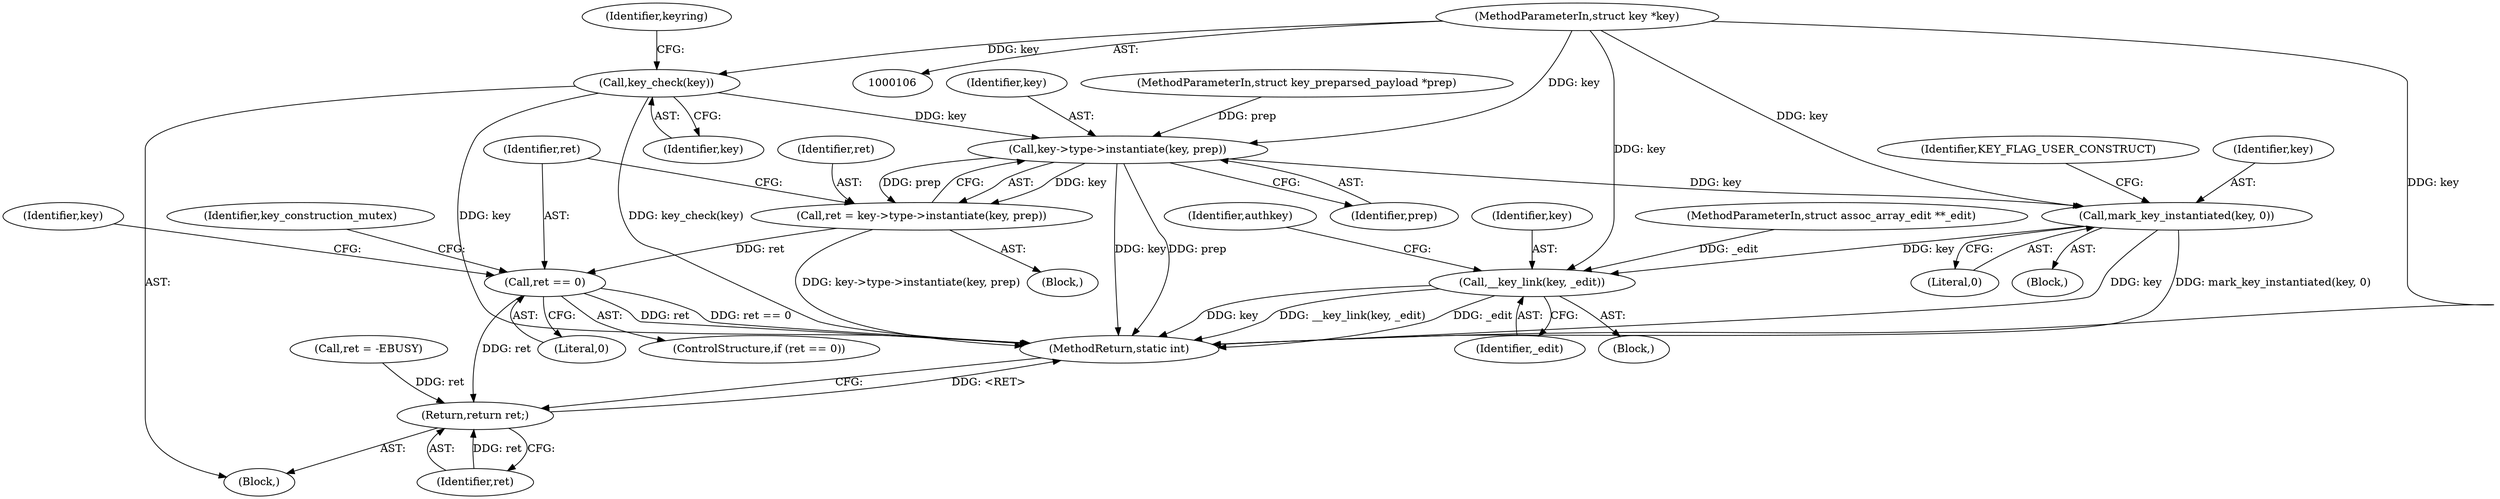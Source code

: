 digraph "0_linux_363b02dab09b3226f3bd1420dad9c72b79a42a76_4@pointer" {
"1000107" [label="(MethodParameterIn,struct key *key)"];
"1000115" [label="(Call,key_check(key))"];
"1000138" [label="(Call,key->type->instantiate(key, prep))"];
"1000136" [label="(Call,ret = key->type->instantiate(key, prep))"];
"1000142" [label="(Call,ret == 0)"];
"1000220" [label="(Return,return ret;)"];
"1000153" [label="(Call,mark_key_instantiated(key, 0))"];
"1000182" [label="(Call,__key_link(key, _edit))"];
"1000108" [label="(MethodParameterIn,struct key_preparsed_payload *prep)"];
"1000116" [label="(Identifier,key)"];
"1000184" [label="(Identifier,_edit)"];
"1000142" [label="(Call,ret == 0)"];
"1000111" [label="(MethodParameterIn,struct assoc_array_edit **_edit)"];
"1000138" [label="(Call,key->type->instantiate(key, prep))"];
"1000220" [label="(Return,return ret;)"];
"1000182" [label="(Call,__key_link(key, _edit))"];
"1000145" [label="(Block,)"];
"1000221" [label="(Identifier,ret)"];
"1000136" [label="(Call,ret = key->type->instantiate(key, prep))"];
"1000115" [label="(Call,key_check(key))"];
"1000144" [label="(Literal,0)"];
"1000118" [label="(Identifier,keyring)"];
"1000141" [label="(ControlStructure,if (ret == 0))"];
"1000135" [label="(Block,)"];
"1000186" [label="(Identifier,authkey)"];
"1000137" [label="(Identifier,ret)"];
"1000168" [label="(Block,)"];
"1000150" [label="(Identifier,key)"];
"1000211" [label="(Identifier,key_construction_mutex)"];
"1000112" [label="(Block,)"];
"1000222" [label="(MethodReturn,static int)"];
"1000183" [label="(Identifier,key)"];
"1000158" [label="(Identifier,KEY_FLAG_USER_CONSTRUCT)"];
"1000107" [label="(MethodParameterIn,struct key *key)"];
"1000155" [label="(Literal,0)"];
"1000139" [label="(Identifier,key)"];
"1000122" [label="(Call,ret = -EBUSY)"];
"1000154" [label="(Identifier,key)"];
"1000143" [label="(Identifier,ret)"];
"1000153" [label="(Call,mark_key_instantiated(key, 0))"];
"1000140" [label="(Identifier,prep)"];
"1000107" -> "1000106"  [label="AST: "];
"1000107" -> "1000222"  [label="DDG: key"];
"1000107" -> "1000115"  [label="DDG: key"];
"1000107" -> "1000138"  [label="DDG: key"];
"1000107" -> "1000153"  [label="DDG: key"];
"1000107" -> "1000182"  [label="DDG: key"];
"1000115" -> "1000112"  [label="AST: "];
"1000115" -> "1000116"  [label="CFG: "];
"1000116" -> "1000115"  [label="AST: "];
"1000118" -> "1000115"  [label="CFG: "];
"1000115" -> "1000222"  [label="DDG: key_check(key)"];
"1000115" -> "1000222"  [label="DDG: key"];
"1000115" -> "1000138"  [label="DDG: key"];
"1000138" -> "1000136"  [label="AST: "];
"1000138" -> "1000140"  [label="CFG: "];
"1000139" -> "1000138"  [label="AST: "];
"1000140" -> "1000138"  [label="AST: "];
"1000136" -> "1000138"  [label="CFG: "];
"1000138" -> "1000222"  [label="DDG: key"];
"1000138" -> "1000222"  [label="DDG: prep"];
"1000138" -> "1000136"  [label="DDG: key"];
"1000138" -> "1000136"  [label="DDG: prep"];
"1000108" -> "1000138"  [label="DDG: prep"];
"1000138" -> "1000153"  [label="DDG: key"];
"1000136" -> "1000135"  [label="AST: "];
"1000137" -> "1000136"  [label="AST: "];
"1000143" -> "1000136"  [label="CFG: "];
"1000136" -> "1000222"  [label="DDG: key->type->instantiate(key, prep)"];
"1000136" -> "1000142"  [label="DDG: ret"];
"1000142" -> "1000141"  [label="AST: "];
"1000142" -> "1000144"  [label="CFG: "];
"1000143" -> "1000142"  [label="AST: "];
"1000144" -> "1000142"  [label="AST: "];
"1000150" -> "1000142"  [label="CFG: "];
"1000211" -> "1000142"  [label="CFG: "];
"1000142" -> "1000222"  [label="DDG: ret == 0"];
"1000142" -> "1000222"  [label="DDG: ret"];
"1000142" -> "1000220"  [label="DDG: ret"];
"1000220" -> "1000112"  [label="AST: "];
"1000220" -> "1000221"  [label="CFG: "];
"1000221" -> "1000220"  [label="AST: "];
"1000222" -> "1000220"  [label="CFG: "];
"1000220" -> "1000222"  [label="DDG: <RET>"];
"1000221" -> "1000220"  [label="DDG: ret"];
"1000122" -> "1000220"  [label="DDG: ret"];
"1000153" -> "1000145"  [label="AST: "];
"1000153" -> "1000155"  [label="CFG: "];
"1000154" -> "1000153"  [label="AST: "];
"1000155" -> "1000153"  [label="AST: "];
"1000158" -> "1000153"  [label="CFG: "];
"1000153" -> "1000222"  [label="DDG: mark_key_instantiated(key, 0)"];
"1000153" -> "1000222"  [label="DDG: key"];
"1000153" -> "1000182"  [label="DDG: key"];
"1000182" -> "1000168"  [label="AST: "];
"1000182" -> "1000184"  [label="CFG: "];
"1000183" -> "1000182"  [label="AST: "];
"1000184" -> "1000182"  [label="AST: "];
"1000186" -> "1000182"  [label="CFG: "];
"1000182" -> "1000222"  [label="DDG: __key_link(key, _edit)"];
"1000182" -> "1000222"  [label="DDG: _edit"];
"1000182" -> "1000222"  [label="DDG: key"];
"1000111" -> "1000182"  [label="DDG: _edit"];
}

